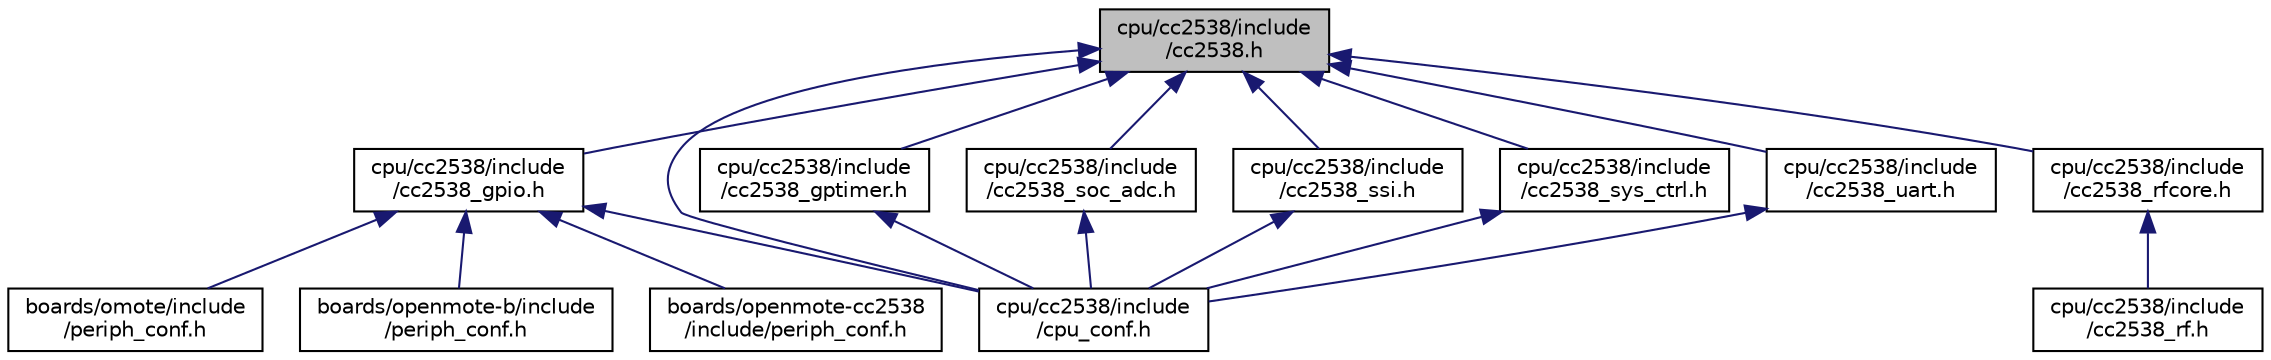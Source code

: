 digraph "cpu/cc2538/include/cc2538.h"
{
 // LATEX_PDF_SIZE
  edge [fontname="Helvetica",fontsize="10",labelfontname="Helvetica",labelfontsize="10"];
  node [fontname="Helvetica",fontsize="10",shape=record];
  Node1 [label="cpu/cc2538/include\l/cc2538.h",height=0.2,width=0.4,color="black", fillcolor="grey75", style="filled", fontcolor="black",tooltip="CC2538 MCU interrupt and register definitions."];
  Node1 -> Node2 [dir="back",color="midnightblue",fontsize="10",style="solid",fontname="Helvetica"];
  Node2 [label="cpu/cc2538/include\l/cc2538_gpio.h",height=0.2,width=0.4,color="black", fillcolor="white", style="filled",URL="$cc2538__gpio_8h.html",tooltip="Driver for the cc2538 GPIO controller."];
  Node2 -> Node3 [dir="back",color="midnightblue",fontsize="10",style="solid",fontname="Helvetica"];
  Node3 [label="cpu/cc2538/include\l/cpu_conf.h",height=0.2,width=0.4,color="black", fillcolor="white", style="filled",URL="$cc2538_2include_2cpu__conf_8h.html",tooltip="Implementation specific CPU configuration options."];
  Node2 -> Node4 [dir="back",color="midnightblue",fontsize="10",style="solid",fontname="Helvetica"];
  Node4 [label="boards/omote/include\l/periph_conf.h",height=0.2,width=0.4,color="black", fillcolor="white", style="filled",URL="$boards_2omote_2include_2periph__conf_8h.html",tooltip="Peripheral MCU configuration for the omote board."];
  Node2 -> Node5 [dir="back",color="midnightblue",fontsize="10",style="solid",fontname="Helvetica"];
  Node5 [label="boards/openmote-b/include\l/periph_conf.h",height=0.2,width=0.4,color="black", fillcolor="white", style="filled",URL="$boards_2openmote-b_2include_2periph__conf_8h.html",tooltip="Peripheral MCU configuration for the OpenMote-B board."];
  Node2 -> Node6 [dir="back",color="midnightblue",fontsize="10",style="solid",fontname="Helvetica"];
  Node6 [label="boards/openmote-cc2538\l/include/periph_conf.h",height=0.2,width=0.4,color="black", fillcolor="white", style="filled",URL="$boards_2openmote-cc2538_2include_2periph__conf_8h.html",tooltip="Peripheral MCU configuration for the OpenMote-cc2538 board."];
  Node1 -> Node7 [dir="back",color="midnightblue",fontsize="10",style="solid",fontname="Helvetica"];
  Node7 [label="cpu/cc2538/include\l/cc2538_gptimer.h",height=0.2,width=0.4,color="black", fillcolor="white", style="filled",URL="$cc2538__gptimer_8h.html",tooltip="CC2538 General Purpose Timer (GPTIMER) driver."];
  Node7 -> Node3 [dir="back",color="midnightblue",fontsize="10",style="solid",fontname="Helvetica"];
  Node1 -> Node8 [dir="back",color="midnightblue",fontsize="10",style="solid",fontname="Helvetica"];
  Node8 [label="cpu/cc2538/include\l/cc2538_rfcore.h",height=0.2,width=0.4,color="black", fillcolor="white", style="filled",URL="$cc2538__rfcore_8h.html",tooltip="CC2538 RF core interface."];
  Node8 -> Node9 [dir="back",color="midnightblue",fontsize="10",style="solid",fontname="Helvetica"];
  Node9 [label="cpu/cc2538/include\l/cc2538_rf.h",height=0.2,width=0.4,color="black", fillcolor="white", style="filled",URL="$cc2538__rf_8h.html",tooltip="Low-level radio driver for the CC2538."];
  Node1 -> Node10 [dir="back",color="midnightblue",fontsize="10",style="solid",fontname="Helvetica"];
  Node10 [label="cpu/cc2538/include\l/cc2538_soc_adc.h",height=0.2,width=0.4,color="black", fillcolor="white", style="filled",URL="$cc2538__soc__adc_8h.html",tooltip="CC2538 SOC ADC interface."];
  Node10 -> Node3 [dir="back",color="midnightblue",fontsize="10",style="solid",fontname="Helvetica"];
  Node1 -> Node11 [dir="back",color="midnightblue",fontsize="10",style="solid",fontname="Helvetica"];
  Node11 [label="cpu/cc2538/include\l/cc2538_ssi.h",height=0.2,width=0.4,color="black", fillcolor="white", style="filled",URL="$cc2538__ssi_8h.html",tooltip="CC2538 SSI interface."];
  Node11 -> Node3 [dir="back",color="midnightblue",fontsize="10",style="solid",fontname="Helvetica"];
  Node1 -> Node12 [dir="back",color="midnightblue",fontsize="10",style="solid",fontname="Helvetica"];
  Node12 [label="cpu/cc2538/include\l/cc2538_sys_ctrl.h",height=0.2,width=0.4,color="black", fillcolor="white", style="filled",URL="$cc2538__sys__ctrl_8h.html",tooltip="CC2538 System Control interface."];
  Node12 -> Node3 [dir="back",color="midnightblue",fontsize="10",style="solid",fontname="Helvetica"];
  Node1 -> Node13 [dir="back",color="midnightblue",fontsize="10",style="solid",fontname="Helvetica"];
  Node13 [label="cpu/cc2538/include\l/cc2538_uart.h",height=0.2,width=0.4,color="black", fillcolor="white", style="filled",URL="$cc2538__uart_8h.html",tooltip="CC2538 UART interface."];
  Node13 -> Node3 [dir="back",color="midnightblue",fontsize="10",style="solid",fontname="Helvetica"];
  Node1 -> Node3 [dir="back",color="midnightblue",fontsize="10",style="solid",fontname="Helvetica"];
}
